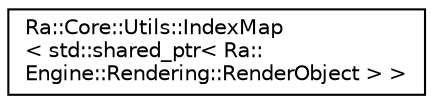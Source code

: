 digraph "Graphical Class Hierarchy"
{
 // INTERACTIVE_SVG=YES
 // LATEX_PDF_SIZE
  edge [fontname="Helvetica",fontsize="10",labelfontname="Helvetica",labelfontsize="10"];
  node [fontname="Helvetica",fontsize="10",shape=record];
  rankdir="LR";
  Node0 [label="Ra::Core::Utils::IndexMap\l\< std::shared_ptr\< Ra::\lEngine::Rendering::RenderObject \> \>",height=0.2,width=0.4,color="black", fillcolor="white", style="filled",URL="$classRa_1_1Core_1_1Utils_1_1IndexMap.html",tooltip=" "];
}
